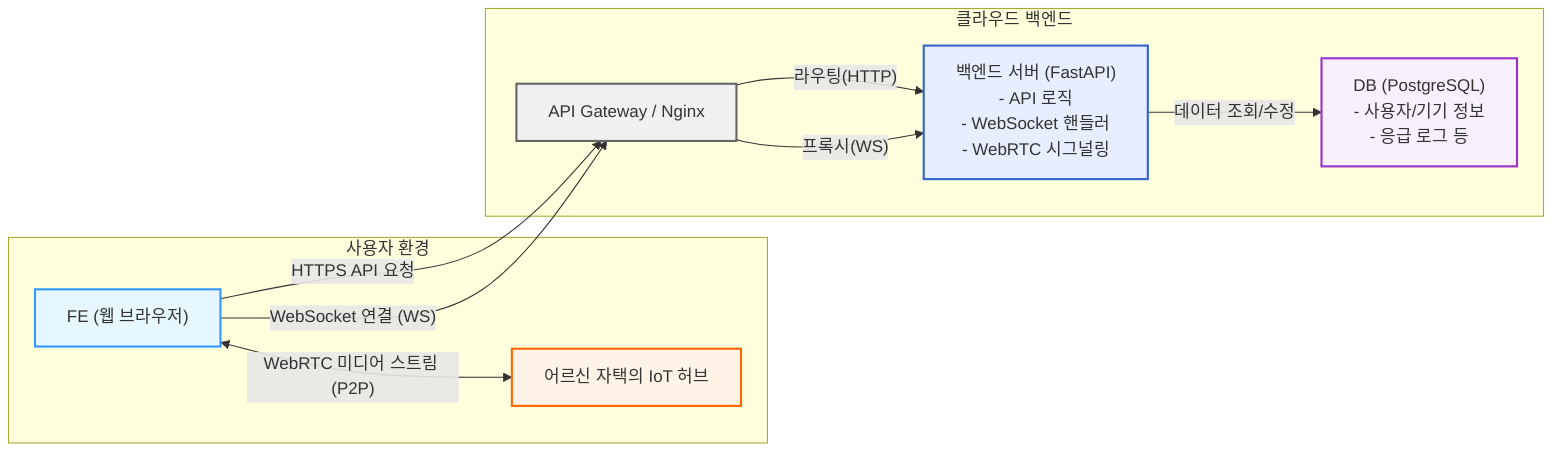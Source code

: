 graph LR
    subgraph "사용자 환경"
        A["FE (웹 브라우저)"]
        B["어르신 자택의 IoT 허브"]
    end

    subgraph "클라우드 백엔드"
        C[API Gateway / Nginx]
        D["백엔드 서버 (FastAPI)</br> - API 로직</br>- WebSocket 핸들러</br>- WebRTC 시그널링"]
        G["DB (PostgreSQL)</br>- 사용자/기기 정보</br>- 응급 로그 등"]
    end

    %% --- 1. API 호출 통신 (HTTP) ---
    A -- "HTTPS API 요청" --> C
    C -- "라우팅(HTTP)" --> D
    D -- "데이터 조회/수정" --> G

    %% --- 2. 웹소켓 통신 (WebSocket) ---
    A -- "WebSocket 연결 (WS)" --> C
    C -- "프록시(WS)" --> D

    %% --- 3. WebRTC 통신 (P2P) ---
    A <--"WebRTC 미디어 스트림 (P2P)"--> B

    %% --- 스타일 정의 ---
    style A fill:#e6f7ff,stroke:#3399ff,stroke-width:2px
    style B fill:#fff2e6,stroke:#ff6600,stroke-width:2px
    style C fill:#f0f0f0,stroke:#666,stroke-width:2px
    style D fill:#e6eeff,stroke:#3366cc,stroke-width:2px
    style G fill:#f9f0ff,stroke:#9933cc,stroke-width:2px